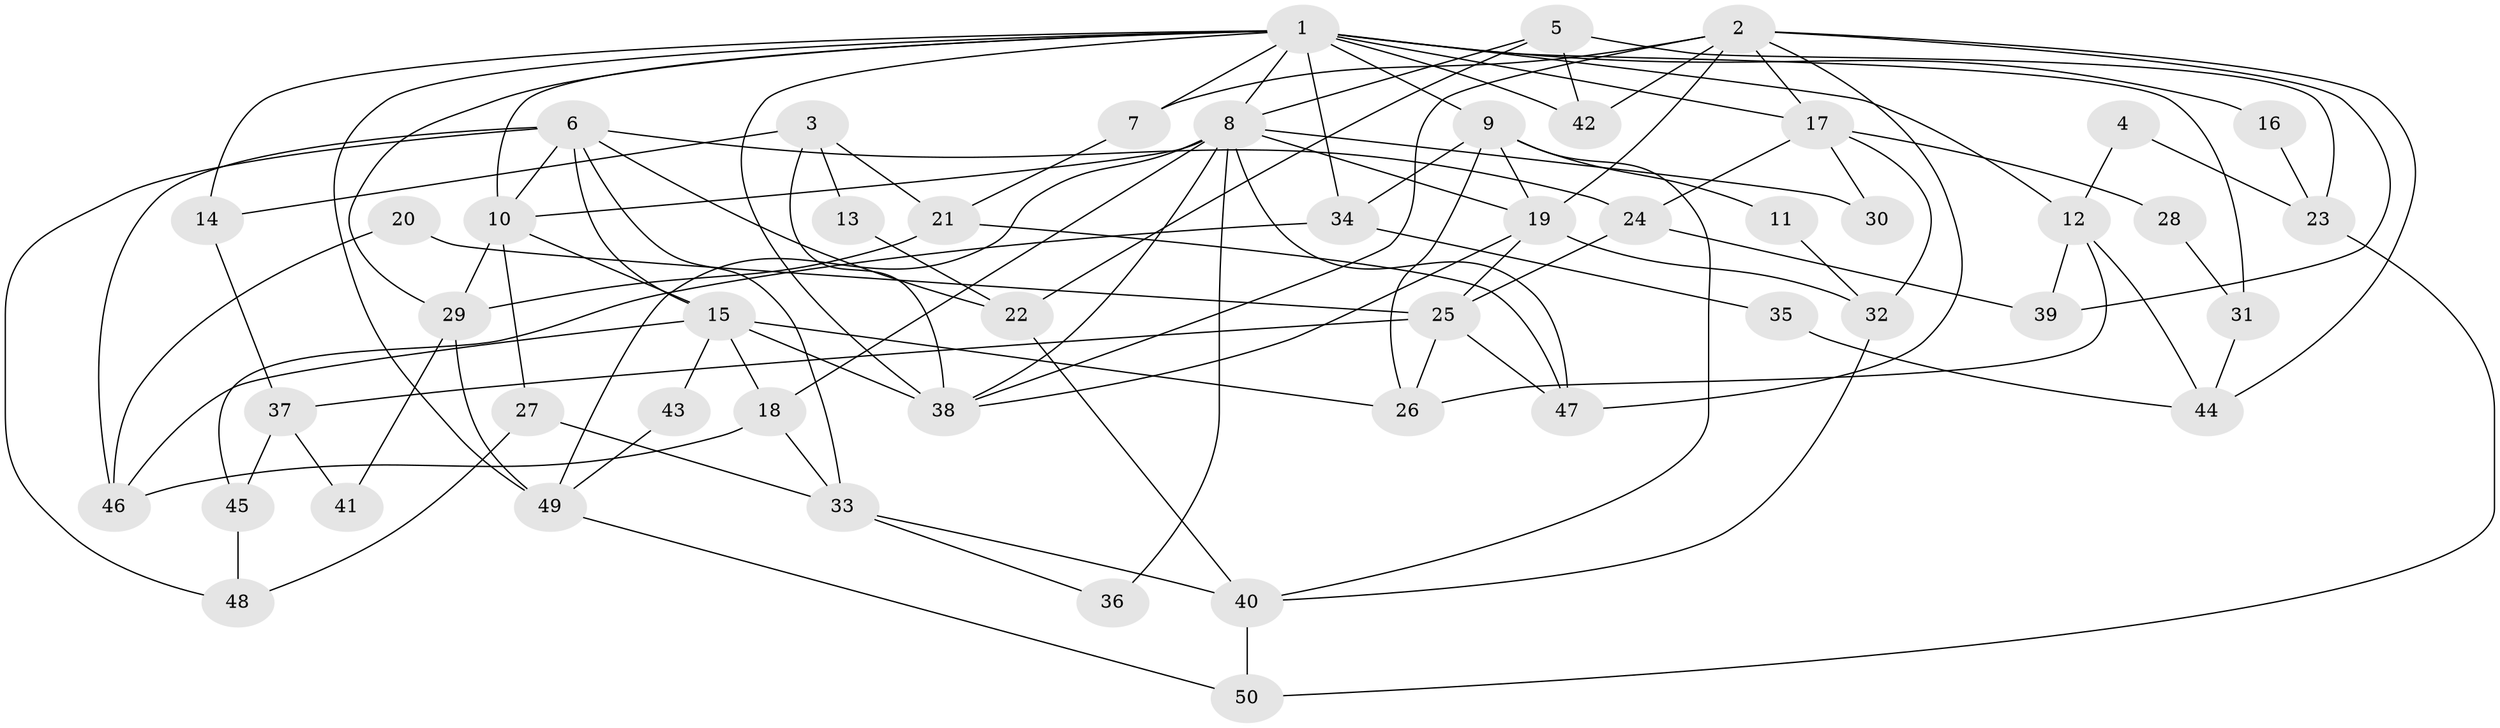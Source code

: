 // original degree distribution, {6: 0.11594202898550725, 4: 0.3188405797101449, 2: 0.15942028985507245, 7: 0.043478260869565216, 3: 0.2028985507246377, 5: 0.15942028985507245}
// Generated by graph-tools (version 1.1) at 2025/51/03/04/25 22:51:08]
// undirected, 50 vertices, 106 edges
graph export_dot {
  node [color=gray90,style=filled];
  1;
  2;
  3;
  4;
  5;
  6;
  7;
  8;
  9;
  10;
  11;
  12;
  13;
  14;
  15;
  16;
  17;
  18;
  19;
  20;
  21;
  22;
  23;
  24;
  25;
  26;
  27;
  28;
  29;
  30;
  31;
  32;
  33;
  34;
  35;
  36;
  37;
  38;
  39;
  40;
  41;
  42;
  43;
  44;
  45;
  46;
  47;
  48;
  49;
  50;
  1 -- 7 [weight=1.0];
  1 -- 8 [weight=1.0];
  1 -- 9 [weight=1.0];
  1 -- 10 [weight=3.0];
  1 -- 12 [weight=3.0];
  1 -- 14 [weight=1.0];
  1 -- 16 [weight=2.0];
  1 -- 17 [weight=1.0];
  1 -- 29 [weight=1.0];
  1 -- 31 [weight=2.0];
  1 -- 34 [weight=1.0];
  1 -- 38 [weight=1.0];
  1 -- 42 [weight=1.0];
  1 -- 49 [weight=2.0];
  2 -- 7 [weight=1.0];
  2 -- 17 [weight=1.0];
  2 -- 19 [weight=1.0];
  2 -- 38 [weight=1.0];
  2 -- 39 [weight=1.0];
  2 -- 42 [weight=1.0];
  2 -- 44 [weight=1.0];
  2 -- 47 [weight=1.0];
  3 -- 13 [weight=1.0];
  3 -- 14 [weight=1.0];
  3 -- 21 [weight=1.0];
  3 -- 38 [weight=1.0];
  4 -- 12 [weight=1.0];
  4 -- 23 [weight=1.0];
  5 -- 8 [weight=1.0];
  5 -- 22 [weight=1.0];
  5 -- 23 [weight=1.0];
  5 -- 42 [weight=1.0];
  6 -- 10 [weight=1.0];
  6 -- 15 [weight=1.0];
  6 -- 22 [weight=1.0];
  6 -- 24 [weight=1.0];
  6 -- 33 [weight=1.0];
  6 -- 46 [weight=1.0];
  6 -- 48 [weight=1.0];
  7 -- 21 [weight=1.0];
  8 -- 10 [weight=1.0];
  8 -- 18 [weight=1.0];
  8 -- 19 [weight=1.0];
  8 -- 30 [weight=1.0];
  8 -- 36 [weight=1.0];
  8 -- 38 [weight=1.0];
  8 -- 47 [weight=2.0];
  8 -- 49 [weight=1.0];
  9 -- 11 [weight=1.0];
  9 -- 19 [weight=1.0];
  9 -- 26 [weight=1.0];
  9 -- 34 [weight=1.0];
  9 -- 40 [weight=1.0];
  10 -- 15 [weight=1.0];
  10 -- 27 [weight=1.0];
  10 -- 29 [weight=1.0];
  11 -- 32 [weight=1.0];
  12 -- 26 [weight=1.0];
  12 -- 39 [weight=1.0];
  12 -- 44 [weight=1.0];
  13 -- 22 [weight=1.0];
  14 -- 37 [weight=1.0];
  15 -- 18 [weight=1.0];
  15 -- 26 [weight=1.0];
  15 -- 38 [weight=2.0];
  15 -- 43 [weight=1.0];
  15 -- 46 [weight=1.0];
  16 -- 23 [weight=1.0];
  17 -- 24 [weight=1.0];
  17 -- 28 [weight=1.0];
  17 -- 30 [weight=1.0];
  17 -- 32 [weight=1.0];
  18 -- 33 [weight=1.0];
  18 -- 46 [weight=1.0];
  19 -- 25 [weight=1.0];
  19 -- 32 [weight=1.0];
  19 -- 38 [weight=1.0];
  20 -- 25 [weight=1.0];
  20 -- 46 [weight=1.0];
  21 -- 29 [weight=1.0];
  21 -- 47 [weight=1.0];
  22 -- 40 [weight=1.0];
  23 -- 50 [weight=1.0];
  24 -- 25 [weight=1.0];
  24 -- 39 [weight=1.0];
  25 -- 26 [weight=1.0];
  25 -- 37 [weight=1.0];
  25 -- 47 [weight=1.0];
  27 -- 33 [weight=1.0];
  27 -- 48 [weight=1.0];
  28 -- 31 [weight=1.0];
  29 -- 41 [weight=1.0];
  29 -- 49 [weight=1.0];
  31 -- 44 [weight=1.0];
  32 -- 40 [weight=1.0];
  33 -- 36 [weight=1.0];
  33 -- 40 [weight=1.0];
  34 -- 35 [weight=1.0];
  34 -- 45 [weight=1.0];
  35 -- 44 [weight=1.0];
  37 -- 41 [weight=1.0];
  37 -- 45 [weight=1.0];
  40 -- 50 [weight=1.0];
  43 -- 49 [weight=1.0];
  45 -- 48 [weight=1.0];
  49 -- 50 [weight=1.0];
}
